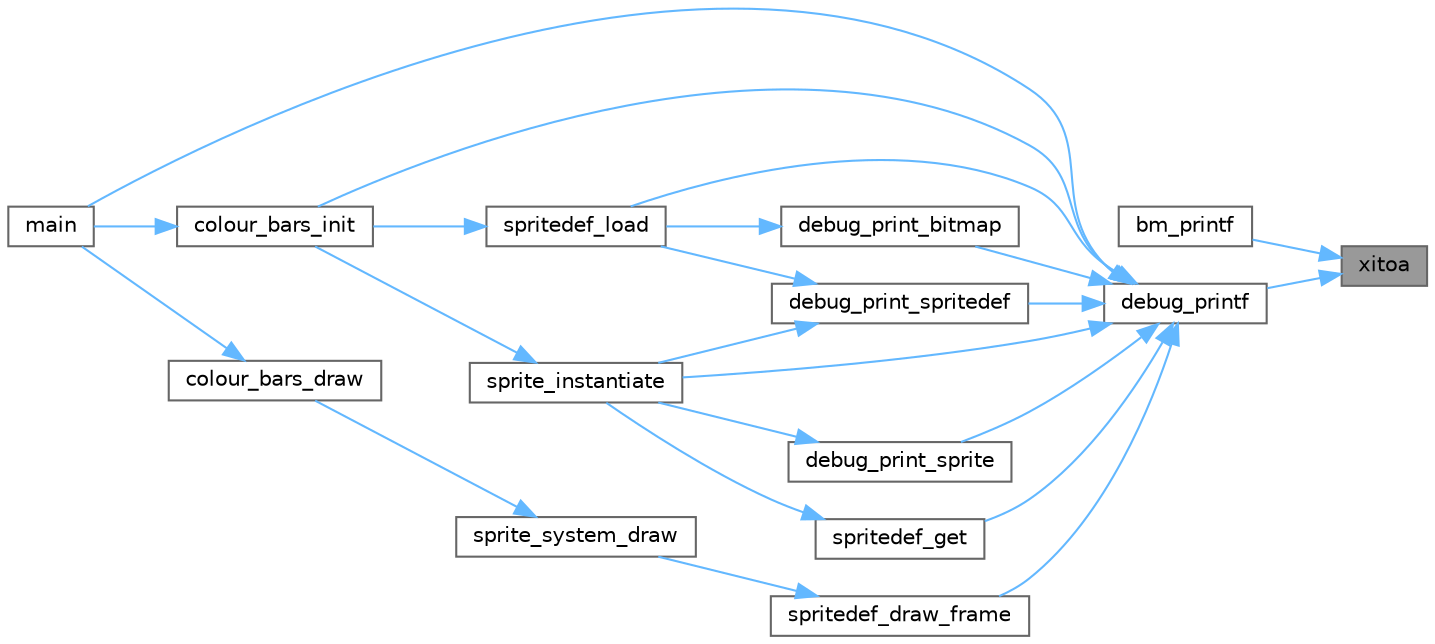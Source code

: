 digraph "xitoa"
{
 // LATEX_PDF_SIZE
  bgcolor="transparent";
  edge [fontname=Helvetica,fontsize=10,labelfontname=Helvetica,labelfontsize=10];
  node [fontname=Helvetica,fontsize=10,shape=box,height=0.2,width=0.4];
  rankdir="RL";
  Node1 [id="Node000001",label="xitoa",height=0.2,width=0.4,color="gray40", fillcolor="grey60", style="filled", fontcolor="black",tooltip="Converts an integer to another number base as a string."];
  Node1 -> Node2 [id="edge1_Node000001_Node000002",dir="back",color="steelblue1",style="solid",tooltip=" "];
  Node2 [id="Node000002",label="bm_printf",height=0.2,width=0.4,color="grey40", fillcolor="white", style="filled",URL="$bmprint_8c.html#aa36ee98d8335d26bbcdd7238a1e663b3",tooltip="An implementation of printf() style text printing."];
  Node1 -> Node3 [id="edge2_Node000001_Node000003",dir="back",color="steelblue1",style="solid",tooltip=" "];
  Node3 [id="Node000003",label="debug_printf",height=0.2,width=0.4,color="grey40", fillcolor="white", style="filled",URL="$debug_8c.html#a62c38c9caa26674373a77b2c8f53c68d",tooltip=" "];
  Node3 -> Node4 [id="edge3_Node000003_Node000004",dir="back",color="steelblue1",style="solid",tooltip=" "];
  Node4 [id="Node000004",label="colour_bars_init",height=0.2,width=0.4,color="grey40", fillcolor="white", style="filled",URL="$colour__bars_8c.html#a9c0908d9b3b9927dffd249014fffdead",tooltip=" "];
  Node4 -> Node5 [id="edge4_Node000004_Node000005",dir="back",color="steelblue1",style="solid",tooltip=" "];
  Node5 [id="Node000005",label="main",height=0.2,width=0.4,color="grey40", fillcolor="white", style="filled",URL="$main_8c.html#a840291bc02cba5474a4cb46a9b9566fe",tooltip=" "];
  Node3 -> Node6 [id="edge5_Node000003_Node000006",dir="back",color="steelblue1",style="solid",tooltip=" "];
  Node6 [id="Node000006",label="debug_print_bitmap",height=0.2,width=0.4,color="grey40", fillcolor="white", style="filled",URL="$bitmaps_8c.html#a3d167a3f862e37179c73acca79022f56",tooltip=" "];
  Node6 -> Node7 [id="edge6_Node000006_Node000007",dir="back",color="steelblue1",style="solid",tooltip=" "];
  Node7 [id="Node000007",label="spritedef_load",height=0.2,width=0.4,color="grey40", fillcolor="white", style="filled",URL="$spritedef_8c.html#a32370a91d4daa047533b818be1349a59",tooltip=" "];
  Node7 -> Node4 [id="edge7_Node000007_Node000004",dir="back",color="steelblue1",style="solid",tooltip=" "];
  Node3 -> Node8 [id="edge8_Node000003_Node000008",dir="back",color="steelblue1",style="solid",tooltip=" "];
  Node8 [id="Node000008",label="debug_print_sprite",height=0.2,width=0.4,color="grey40", fillcolor="white", style="filled",URL="$sprite_8c.html#ac02af1c1968e3fd616ccf577a5f677f6",tooltip=" "];
  Node8 -> Node9 [id="edge9_Node000008_Node000009",dir="back",color="steelblue1",style="solid",tooltip=" "];
  Node9 [id="Node000009",label="sprite_instantiate",height=0.2,width=0.4,color="grey40", fillcolor="white", style="filled",URL="$sprite_8c.html#abc9afcbdfcb1479313157eeba370330a",tooltip=" "];
  Node9 -> Node4 [id="edge10_Node000009_Node000004",dir="back",color="steelblue1",style="solid",tooltip=" "];
  Node3 -> Node10 [id="edge11_Node000003_Node000010",dir="back",color="steelblue1",style="solid",tooltip=" "];
  Node10 [id="Node000010",label="debug_print_spritedef",height=0.2,width=0.4,color="grey40", fillcolor="white", style="filled",URL="$spritedef_8c.html#abf9729efab439c1876f90ea162301839",tooltip=" "];
  Node10 -> Node9 [id="edge12_Node000010_Node000009",dir="back",color="steelblue1",style="solid",tooltip=" "];
  Node10 -> Node7 [id="edge13_Node000010_Node000007",dir="back",color="steelblue1",style="solid",tooltip=" "];
  Node3 -> Node5 [id="edge14_Node000003_Node000005",dir="back",color="steelblue1",style="solid",tooltip=" "];
  Node3 -> Node9 [id="edge15_Node000003_Node000009",dir="back",color="steelblue1",style="solid",tooltip=" "];
  Node3 -> Node11 [id="edge16_Node000003_Node000011",dir="back",color="steelblue1",style="solid",tooltip=" "];
  Node11 [id="Node000011",label="spritedef_draw_frame",height=0.2,width=0.4,color="grey40", fillcolor="white", style="filled",URL="$spritedef_8c.html#a586ef020ca5ace67c370e4c2ffd2edba",tooltip=" "];
  Node11 -> Node12 [id="edge17_Node000011_Node000012",dir="back",color="steelblue1",style="solid",tooltip=" "];
  Node12 [id="Node000012",label="sprite_system_draw",height=0.2,width=0.4,color="grey40", fillcolor="white", style="filled",URL="$sprite_8c.html#ae5c64d48999accbf8b37bc1a22f41cd6",tooltip=" "];
  Node12 -> Node13 [id="edge18_Node000012_Node000013",dir="back",color="steelblue1",style="solid",tooltip=" "];
  Node13 [id="Node000013",label="colour_bars_draw",height=0.2,width=0.4,color="grey40", fillcolor="white", style="filled",URL="$colour__bars_8c.html#a8c3915a46635ab2c06bab56e915d7c8e",tooltip=" "];
  Node13 -> Node5 [id="edge19_Node000013_Node000005",dir="back",color="steelblue1",style="solid",tooltip=" "];
  Node3 -> Node14 [id="edge20_Node000003_Node000014",dir="back",color="steelblue1",style="solid",tooltip=" "];
  Node14 [id="Node000014",label="spritedef_get",height=0.2,width=0.4,color="grey40", fillcolor="white", style="filled",URL="$spritedef_8c.html#a1fad3f9e7b60d38d859247fed50a8282",tooltip=" "];
  Node14 -> Node9 [id="edge21_Node000014_Node000009",dir="back",color="steelblue1",style="solid",tooltip=" "];
  Node3 -> Node7 [id="edge22_Node000003_Node000007",dir="back",color="steelblue1",style="solid",tooltip=" "];
}
